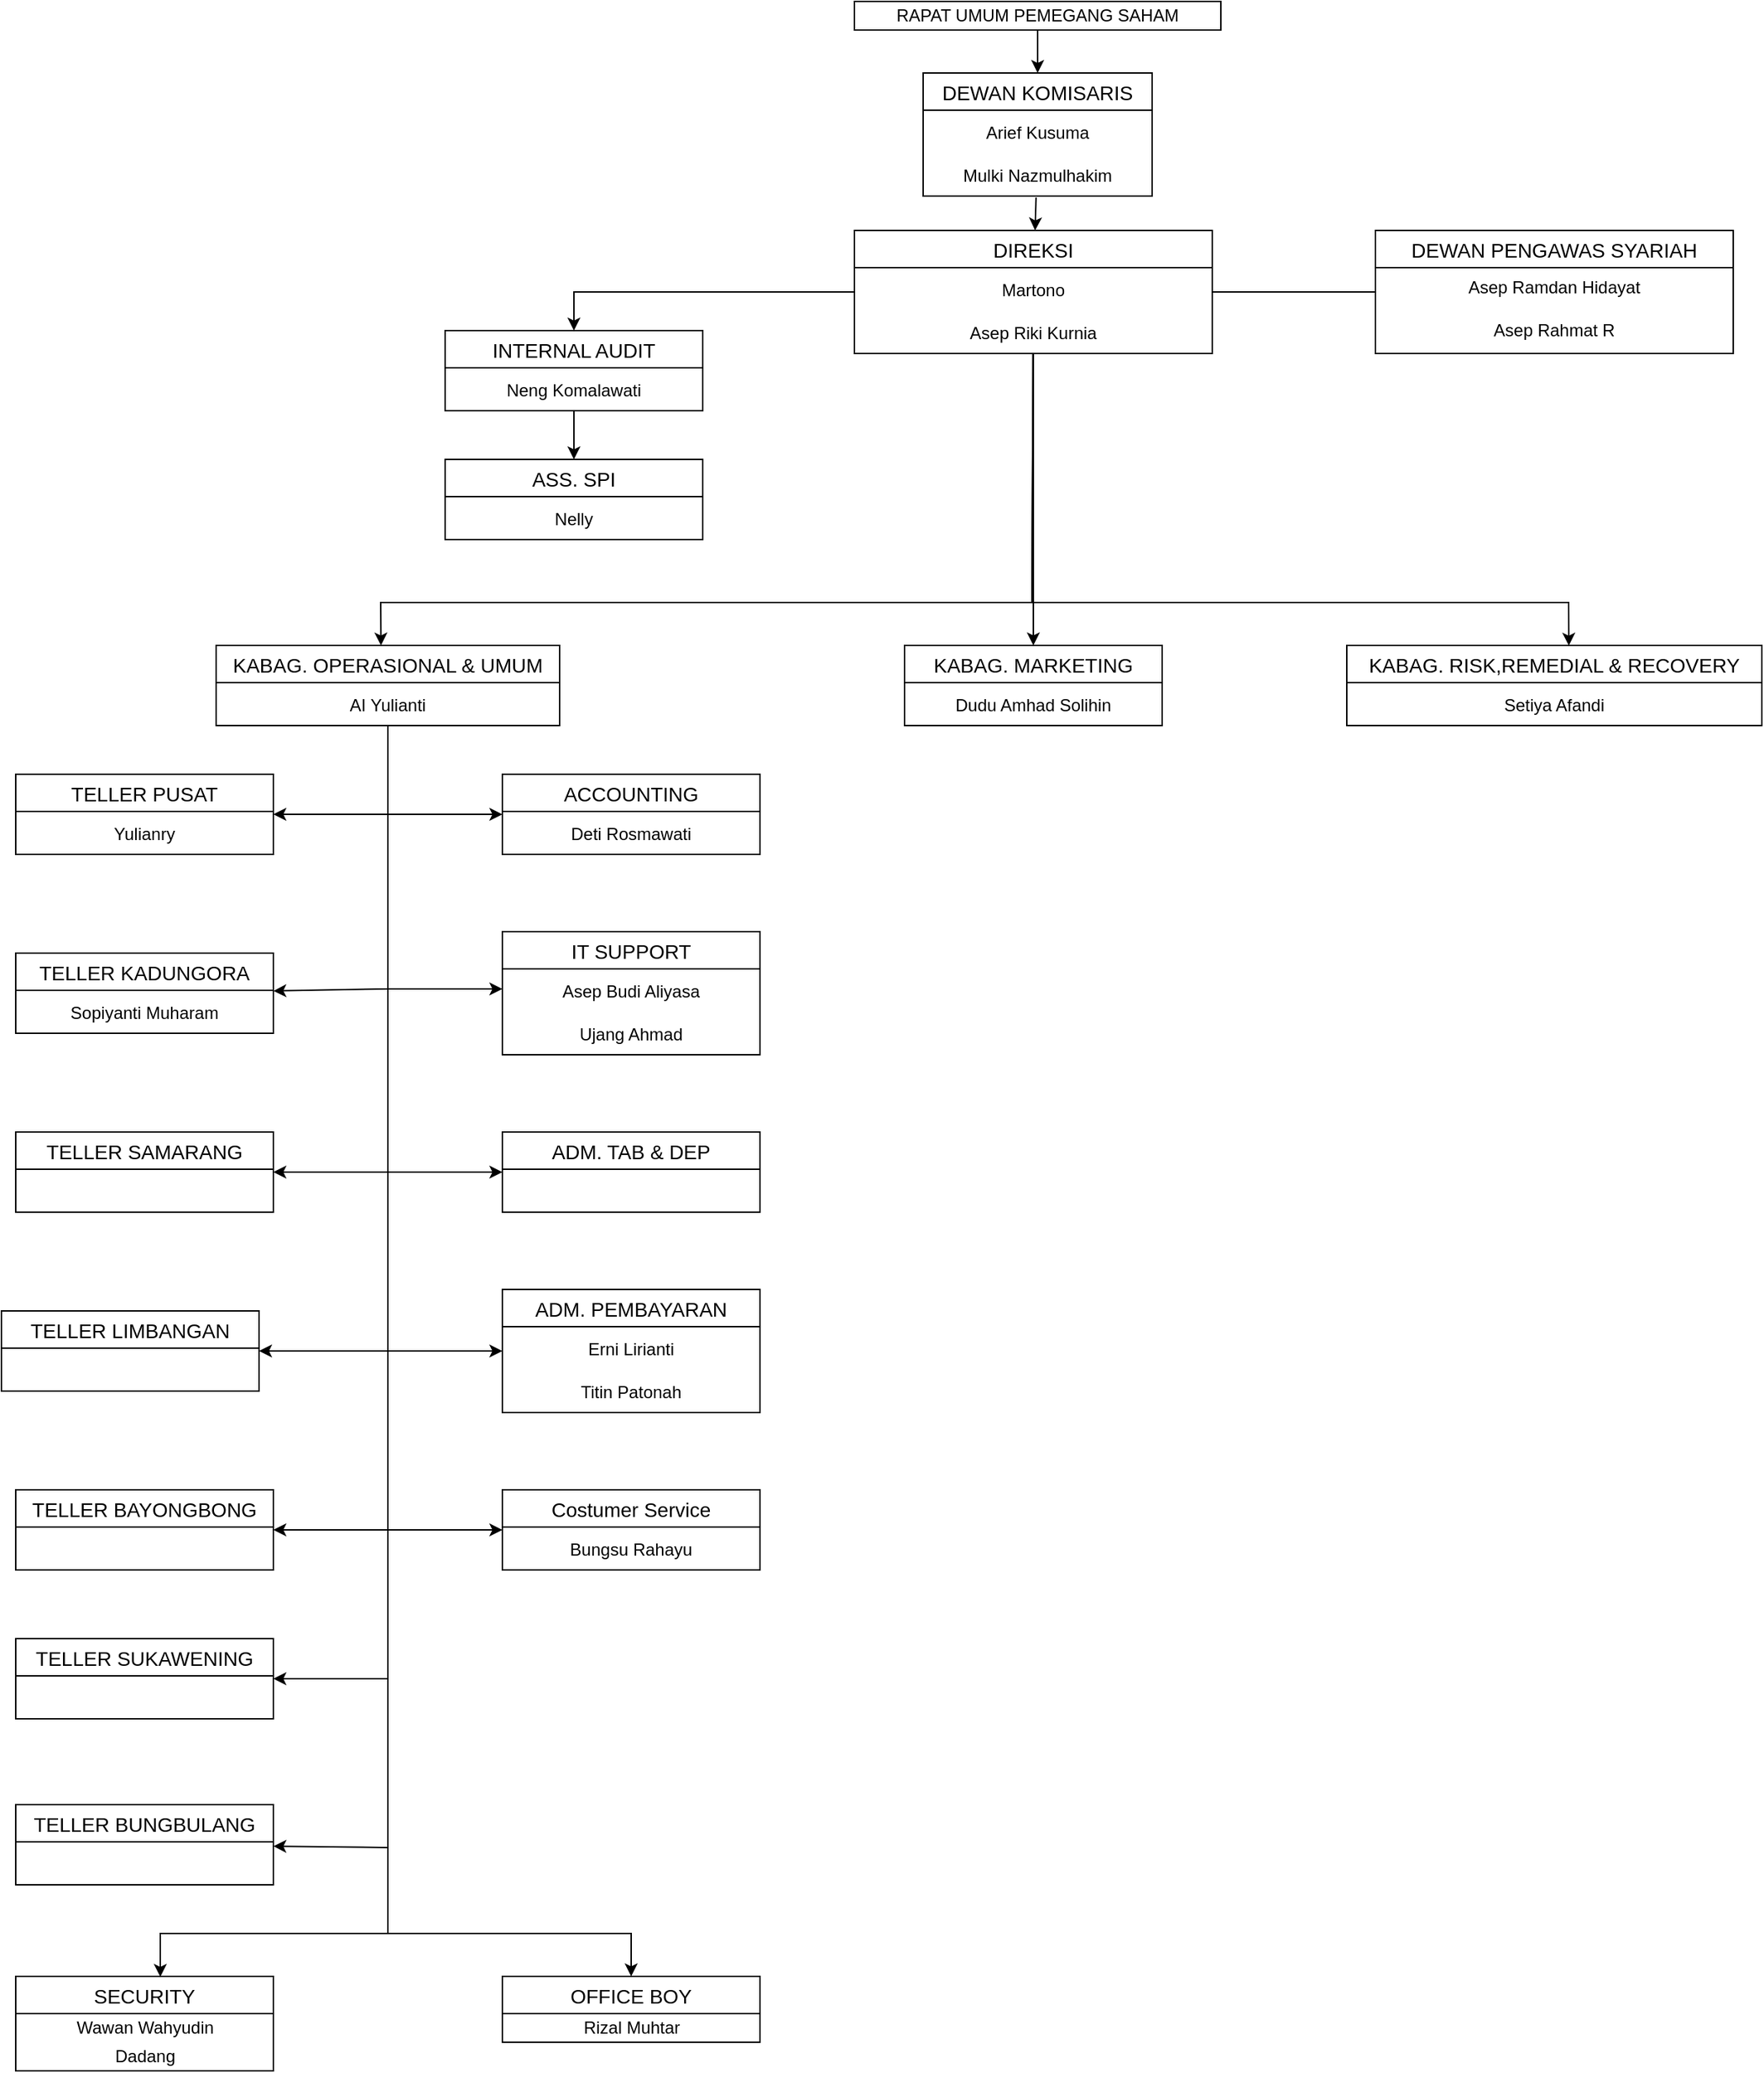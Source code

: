 <mxfile version="17.1.3" type="github">
  <diagram id="cocJwBEHDM5wQCd_76wQ" name="Page-1">
    <mxGraphModel dx="2034" dy="684" grid="1" gridSize="10" guides="1" tooltips="1" connect="1" arrows="1" fold="1" page="1" pageScale="1" pageWidth="827" pageHeight="1169" math="0" shadow="0">
      <root>
        <mxCell id="0" />
        <mxCell id="1" parent="0" />
        <mxCell id="NywyZPnDjiL4eZLud0NG-14" value="RAPAT UMUM PEMEGANG SAHAM" style="whiteSpace=wrap;html=1;align=center;" parent="1" vertex="1">
          <mxGeometry x="286" y="30" width="256" height="20" as="geometry" />
        </mxCell>
        <mxCell id="NywyZPnDjiL4eZLud0NG-15" value="DEWAN KOMISARIS" style="swimlane;fontStyle=0;childLayout=stackLayout;horizontal=1;startSize=26;horizontalStack=0;resizeParent=1;resizeParentMax=0;resizeLast=0;collapsible=1;marginBottom=0;align=center;fontSize=14;" parent="1" vertex="1">
          <mxGeometry x="334" y="80" width="160" height="86" as="geometry" />
        </mxCell>
        <mxCell id="NywyZPnDjiL4eZLud0NG-16" value="Arief Kusuma" style="text;strokeColor=none;fillColor=none;spacingLeft=4;spacingRight=4;overflow=hidden;rotatable=0;points=[[0,0.5],[1,0.5]];portConstraint=eastwest;fontSize=12;align=center;verticalAlign=middle;" parent="NywyZPnDjiL4eZLud0NG-15" vertex="1">
          <mxGeometry y="26" width="160" height="30" as="geometry" />
        </mxCell>
        <mxCell id="NywyZPnDjiL4eZLud0NG-17" value="Mulki Nazmulhakim" style="text;strokeColor=none;fillColor=none;spacingLeft=4;spacingRight=4;overflow=hidden;rotatable=0;points=[[0,0.5],[1,0.5]];portConstraint=eastwest;fontSize=12;align=center;verticalAlign=middle;" parent="NywyZPnDjiL4eZLud0NG-15" vertex="1">
          <mxGeometry y="56" width="160" height="30" as="geometry" />
        </mxCell>
        <mxCell id="NywyZPnDjiL4eZLud0NG-19" value="" style="endArrow=classic;html=1;rounded=0;exitX=0.5;exitY=1;exitDx=0;exitDy=0;" parent="1" source="NywyZPnDjiL4eZLud0NG-14" target="NywyZPnDjiL4eZLud0NG-15" edge="1">
          <mxGeometry width="50" height="50" relative="1" as="geometry">
            <mxPoint x="360" y="170" as="sourcePoint" />
            <mxPoint x="410" y="120" as="targetPoint" />
          </mxGeometry>
        </mxCell>
        <mxCell id="NywyZPnDjiL4eZLud0NG-20" value="DIREKSI" style="swimlane;fontStyle=0;childLayout=stackLayout;horizontal=1;startSize=26;horizontalStack=0;resizeParent=1;resizeParentMax=0;resizeLast=0;collapsible=1;marginBottom=0;align=center;fontSize=14;arcSize=15;" parent="1" vertex="1">
          <mxGeometry x="286" y="190" width="250" height="86" as="geometry" />
        </mxCell>
        <mxCell id="NywyZPnDjiL4eZLud0NG-21" value="Martono" style="text;strokeColor=none;fillColor=none;spacingLeft=4;spacingRight=4;overflow=hidden;rotatable=0;points=[[0,0.5],[1,0.5]];portConstraint=eastwest;fontSize=12;align=center;verticalAlign=middle;" parent="NywyZPnDjiL4eZLud0NG-20" vertex="1">
          <mxGeometry y="26" width="250" height="30" as="geometry" />
        </mxCell>
        <mxCell id="NywyZPnDjiL4eZLud0NG-22" value="Asep Riki Kurnia" style="text;strokeColor=none;fillColor=none;spacingLeft=4;spacingRight=4;overflow=hidden;rotatable=0;points=[[0,0.5],[1,0.5]];portConstraint=eastwest;fontSize=12;align=center;verticalAlign=middle;" parent="NywyZPnDjiL4eZLud0NG-20" vertex="1">
          <mxGeometry y="56" width="250" height="30" as="geometry" />
        </mxCell>
        <mxCell id="NywyZPnDjiL4eZLud0NG-24" value="" style="endArrow=classic;html=1;rounded=0;exitX=0.493;exitY=1.034;exitDx=0;exitDy=0;exitPerimeter=0;" parent="1" source="NywyZPnDjiL4eZLud0NG-17" target="NywyZPnDjiL4eZLud0NG-20" edge="1">
          <mxGeometry width="50" height="50" relative="1" as="geometry">
            <mxPoint x="360" y="170" as="sourcePoint" />
            <mxPoint x="410" y="120" as="targetPoint" />
          </mxGeometry>
        </mxCell>
        <mxCell id="NywyZPnDjiL4eZLud0NG-25" value="DEWAN PENGAWAS SYARIAH" style="swimlane;fontStyle=0;childLayout=stackLayout;horizontal=1;startSize=26;horizontalStack=0;resizeParent=1;resizeParentMax=0;resizeLast=0;collapsible=1;marginBottom=0;align=center;fontSize=14;" parent="1" vertex="1">
          <mxGeometry x="650" y="190" width="250" height="86" as="geometry" />
        </mxCell>
        <mxCell id="NywyZPnDjiL4eZLud0NG-26" value="Asep Ramdan Hidayat" style="text;strokeColor=none;fillColor=none;spacingLeft=4;spacingRight=4;overflow=hidden;rotatable=0;points=[[0,0.5],[1,0.5]];portConstraint=eastwest;fontSize=12;align=center;" parent="NywyZPnDjiL4eZLud0NG-25" vertex="1">
          <mxGeometry y="26" width="250" height="30" as="geometry" />
        </mxCell>
        <mxCell id="NywyZPnDjiL4eZLud0NG-27" value="Asep Rahmat R" style="text;strokeColor=none;fillColor=none;spacingLeft=4;spacingRight=4;overflow=hidden;rotatable=0;points=[[0,0.5],[1,0.5]];portConstraint=eastwest;fontSize=12;align=center;" parent="NywyZPnDjiL4eZLud0NG-25" vertex="1">
          <mxGeometry y="56" width="250" height="30" as="geometry" />
        </mxCell>
        <mxCell id="oIeX0crVhoR9TziHbWky-2" value="" style="endArrow=none;html=1;rounded=0;startSize=26;" edge="1" parent="1" source="NywyZPnDjiL4eZLud0NG-20" target="NywyZPnDjiL4eZLud0NG-25">
          <mxGeometry width="50" height="50" relative="1" as="geometry">
            <mxPoint x="410" y="270" as="sourcePoint" />
            <mxPoint x="460" y="220" as="targetPoint" />
          </mxGeometry>
        </mxCell>
        <mxCell id="oIeX0crVhoR9TziHbWky-3" value="INTERNAL AUDIT" style="swimlane;fontStyle=0;childLayout=stackLayout;horizontal=1;startSize=26;horizontalStack=0;resizeParent=1;resizeParentMax=0;resizeLast=0;collapsible=1;marginBottom=0;align=center;fontSize=14;arcSize=15;" vertex="1" parent="1">
          <mxGeometry y="260" width="180" height="56" as="geometry" />
        </mxCell>
        <mxCell id="oIeX0crVhoR9TziHbWky-4" value="Neng Komalawati" style="text;strokeColor=none;fillColor=none;spacingLeft=4;spacingRight=4;overflow=hidden;rotatable=0;points=[[0,0.5],[1,0.5]];portConstraint=eastwest;fontSize=12;align=center;verticalAlign=middle;" vertex="1" parent="oIeX0crVhoR9TziHbWky-3">
          <mxGeometry y="26" width="180" height="30" as="geometry" />
        </mxCell>
        <mxCell id="oIeX0crVhoR9TziHbWky-12" value="" style="endArrow=classic;html=1;rounded=0;startSize=26;entryX=0.5;entryY=0;entryDx=0;entryDy=0;" edge="1" parent="1" source="NywyZPnDjiL4eZLud0NG-20" target="oIeX0crVhoR9TziHbWky-3">
          <mxGeometry width="50" height="50" relative="1" as="geometry">
            <mxPoint x="50" y="260" as="sourcePoint" />
            <mxPoint x="100" y="210" as="targetPoint" />
            <Array as="points">
              <mxPoint x="90" y="233" />
            </Array>
          </mxGeometry>
        </mxCell>
        <mxCell id="oIeX0crVhoR9TziHbWky-17" value="ASS. SPI" style="swimlane;fontStyle=0;childLayout=stackLayout;horizontal=1;startSize=26;horizontalStack=0;resizeParent=1;resizeParentMax=0;resizeLast=0;collapsible=1;marginBottom=0;align=center;fontSize=14;arcSize=15;" vertex="1" parent="1">
          <mxGeometry y="350" width="180" height="56" as="geometry" />
        </mxCell>
        <mxCell id="oIeX0crVhoR9TziHbWky-18" value="Nelly" style="text;strokeColor=none;fillColor=none;spacingLeft=4;spacingRight=4;overflow=hidden;rotatable=0;points=[[0,0.5],[1,0.5]];portConstraint=eastwest;fontSize=12;align=center;verticalAlign=middle;" vertex="1" parent="oIeX0crVhoR9TziHbWky-17">
          <mxGeometry y="26" width="180" height="30" as="geometry" />
        </mxCell>
        <mxCell id="oIeX0crVhoR9TziHbWky-19" value="" style="endArrow=classic;html=1;rounded=0;startSize=26;" edge="1" parent="1" source="oIeX0crVhoR9TziHbWky-3" target="oIeX0crVhoR9TziHbWky-17">
          <mxGeometry width="50" height="50" relative="1" as="geometry">
            <mxPoint x="120" y="270" as="sourcePoint" />
            <mxPoint x="170" y="220" as="targetPoint" />
          </mxGeometry>
        </mxCell>
        <mxCell id="oIeX0crVhoR9TziHbWky-20" value="KABAG. OPERASIONAL &amp; UMUM" style="swimlane;fontStyle=0;childLayout=stackLayout;horizontal=1;startSize=26;horizontalStack=0;resizeParent=1;resizeParentMax=0;resizeLast=0;collapsible=1;marginBottom=0;align=center;fontSize=14;arcSize=15;" vertex="1" parent="1">
          <mxGeometry x="-160" y="480" width="240" height="56" as="geometry" />
        </mxCell>
        <mxCell id="oIeX0crVhoR9TziHbWky-21" value="AI Yulianti" style="text;strokeColor=none;fillColor=none;spacingLeft=4;spacingRight=4;overflow=hidden;rotatable=0;points=[[0,0.5],[1,0.5]];portConstraint=eastwest;fontSize=12;align=center;verticalAlign=middle;" vertex="1" parent="oIeX0crVhoR9TziHbWky-20">
          <mxGeometry y="26" width="240" height="30" as="geometry" />
        </mxCell>
        <mxCell id="oIeX0crVhoR9TziHbWky-23" value="KABAG. MARKETING" style="swimlane;fontStyle=0;childLayout=stackLayout;horizontal=1;startSize=26;horizontalStack=0;resizeParent=1;resizeParentMax=0;resizeLast=0;collapsible=1;marginBottom=0;align=center;fontSize=14;arcSize=15;" vertex="1" parent="1">
          <mxGeometry x="321" y="480" width="180" height="56" as="geometry" />
        </mxCell>
        <mxCell id="oIeX0crVhoR9TziHbWky-24" value="Dudu Amhad Solihin" style="text;strokeColor=none;fillColor=none;spacingLeft=4;spacingRight=4;overflow=hidden;rotatable=0;points=[[0,0.5],[1,0.5]];portConstraint=eastwest;fontSize=12;align=center;verticalAlign=middle;" vertex="1" parent="oIeX0crVhoR9TziHbWky-23">
          <mxGeometry y="26" width="180" height="30" as="geometry" />
        </mxCell>
        <mxCell id="oIeX0crVhoR9TziHbWky-25" value="KABAG. RISK,REMEDIAL &amp; RECOVERY" style="swimlane;fontStyle=0;childLayout=stackLayout;horizontal=1;startSize=26;horizontalStack=0;resizeParent=1;resizeParentMax=0;resizeLast=0;collapsible=1;marginBottom=0;align=center;fontSize=14;arcSize=15;" vertex="1" parent="1">
          <mxGeometry x="630" y="480" width="290" height="56" as="geometry" />
        </mxCell>
        <mxCell id="oIeX0crVhoR9TziHbWky-26" value="Setiya Afandi" style="text;strokeColor=none;fillColor=none;spacingLeft=4;spacingRight=4;overflow=hidden;rotatable=0;points=[[0,0.5],[1,0.5]];portConstraint=eastwest;fontSize=12;align=center;verticalAlign=middle;" vertex="1" parent="oIeX0crVhoR9TziHbWky-25">
          <mxGeometry y="26" width="290" height="30" as="geometry" />
        </mxCell>
        <mxCell id="oIeX0crVhoR9TziHbWky-28" value="" style="endArrow=classic;html=1;rounded=0;startSize=26;entryX=0.5;entryY=0;entryDx=0;entryDy=0;" edge="1" parent="1" source="NywyZPnDjiL4eZLud0NG-20" target="oIeX0crVhoR9TziHbWky-23">
          <mxGeometry width="50" height="50" relative="1" as="geometry">
            <mxPoint x="560" y="440" as="sourcePoint" />
            <mxPoint x="610" y="390" as="targetPoint" />
          </mxGeometry>
        </mxCell>
        <mxCell id="oIeX0crVhoR9TziHbWky-29" value="" style="endArrow=classic;html=1;rounded=0;startSize=26;entryX=0.48;entryY=0.001;entryDx=0;entryDy=0;entryPerimeter=0;" edge="1" parent="1" source="NywyZPnDjiL4eZLud0NG-20" target="oIeX0crVhoR9TziHbWky-20">
          <mxGeometry width="50" height="50" relative="1" as="geometry">
            <mxPoint x="200" y="450" as="sourcePoint" />
            <mxPoint x="250" y="400" as="targetPoint" />
            <Array as="points">
              <mxPoint x="410" y="450" />
              <mxPoint x="-45" y="450" />
            </Array>
          </mxGeometry>
        </mxCell>
        <mxCell id="oIeX0crVhoR9TziHbWky-30" value="" style="endArrow=classic;html=1;rounded=0;startSize=26;entryX=0.535;entryY=0.003;entryDx=0;entryDy=0;entryPerimeter=0;" edge="1" parent="1" source="NywyZPnDjiL4eZLud0NG-20" target="oIeX0crVhoR9TziHbWky-25">
          <mxGeometry width="50" height="50" relative="1" as="geometry">
            <mxPoint x="440" y="450" as="sourcePoint" />
            <mxPoint x="490" y="400" as="targetPoint" />
            <Array as="points">
              <mxPoint x="410" y="450" />
              <mxPoint x="785" y="450" />
            </Array>
          </mxGeometry>
        </mxCell>
        <mxCell id="oIeX0crVhoR9TziHbWky-31" value="ACCOUNTING" style="swimlane;fontStyle=0;childLayout=stackLayout;horizontal=1;startSize=26;horizontalStack=0;resizeParent=1;resizeParentMax=0;resizeLast=0;collapsible=1;marginBottom=0;align=center;fontSize=14;arcSize=15;" vertex="1" parent="1">
          <mxGeometry x="40" y="570" width="180" height="56" as="geometry" />
        </mxCell>
        <mxCell id="oIeX0crVhoR9TziHbWky-32" value="Deti Rosmawati" style="text;strokeColor=none;fillColor=none;spacingLeft=4;spacingRight=4;overflow=hidden;rotatable=0;points=[[0,0.5],[1,0.5]];portConstraint=eastwest;fontSize=12;align=center;verticalAlign=middle;" vertex="1" parent="oIeX0crVhoR9TziHbWky-31">
          <mxGeometry y="26" width="180" height="30" as="geometry" />
        </mxCell>
        <mxCell id="oIeX0crVhoR9TziHbWky-33" value="IT SUPPORT" style="swimlane;fontStyle=0;childLayout=stackLayout;horizontal=1;startSize=26;horizontalStack=0;resizeParent=1;resizeParentMax=0;resizeLast=0;collapsible=1;marginBottom=0;align=center;fontSize=14;arcSize=15;" vertex="1" parent="1">
          <mxGeometry x="40" y="680" width="180" height="86" as="geometry" />
        </mxCell>
        <mxCell id="oIeX0crVhoR9TziHbWky-35" value="Asep Budi Aliyasa" style="text;strokeColor=none;fillColor=none;spacingLeft=4;spacingRight=4;overflow=hidden;rotatable=0;points=[[0,0.5],[1,0.5]];portConstraint=eastwest;fontSize=12;align=center;verticalAlign=middle;" vertex="1" parent="oIeX0crVhoR9TziHbWky-33">
          <mxGeometry y="26" width="180" height="30" as="geometry" />
        </mxCell>
        <mxCell id="oIeX0crVhoR9TziHbWky-34" value="Ujang Ahmad" style="text;strokeColor=none;fillColor=none;spacingLeft=4;spacingRight=4;overflow=hidden;rotatable=0;points=[[0,0.5],[1,0.5]];portConstraint=eastwest;fontSize=12;align=center;verticalAlign=middle;" vertex="1" parent="oIeX0crVhoR9TziHbWky-33">
          <mxGeometry y="56" width="180" height="30" as="geometry" />
        </mxCell>
        <mxCell id="oIeX0crVhoR9TziHbWky-36" value="ADM. TAB &amp; DEP" style="swimlane;fontStyle=0;childLayout=stackLayout;horizontal=1;startSize=26;horizontalStack=0;resizeParent=1;resizeParentMax=0;resizeLast=0;collapsible=1;marginBottom=0;align=center;fontSize=14;arcSize=15;" vertex="1" parent="1">
          <mxGeometry x="40" y="820" width="180" height="56" as="geometry" />
        </mxCell>
        <mxCell id="oIeX0crVhoR9TziHbWky-41" value="ADM. PEMBAYARAN" style="swimlane;fontStyle=0;childLayout=stackLayout;horizontal=1;startSize=26;horizontalStack=0;resizeParent=1;resizeParentMax=0;resizeLast=0;collapsible=1;marginBottom=0;align=center;fontSize=14;arcSize=15;" vertex="1" parent="1">
          <mxGeometry x="40" y="930" width="180" height="86" as="geometry" />
        </mxCell>
        <mxCell id="oIeX0crVhoR9TziHbWky-44" value="Erni Lirianti" style="text;strokeColor=none;fillColor=none;spacingLeft=4;spacingRight=4;overflow=hidden;rotatable=0;points=[[0,0.5],[1,0.5]];portConstraint=eastwest;fontSize=12;startSize=26;align=center;verticalAlign=middle;" vertex="1" parent="oIeX0crVhoR9TziHbWky-41">
          <mxGeometry y="26" width="180" height="30" as="geometry" />
        </mxCell>
        <mxCell id="oIeX0crVhoR9TziHbWky-45" value="Titin Patonah" style="text;strokeColor=none;fillColor=none;spacingLeft=4;spacingRight=4;overflow=hidden;rotatable=0;points=[[0,0.5],[1,0.5]];portConstraint=eastwest;fontSize=12;startSize=26;align=center;verticalAlign=middle;" vertex="1" parent="oIeX0crVhoR9TziHbWky-41">
          <mxGeometry y="56" width="180" height="30" as="geometry" />
        </mxCell>
        <mxCell id="oIeX0crVhoR9TziHbWky-46" value="Costumer Service" style="swimlane;fontStyle=0;childLayout=stackLayout;horizontal=1;startSize=26;horizontalStack=0;resizeParent=1;resizeParentMax=0;resizeLast=0;collapsible=1;marginBottom=0;align=center;fontSize=14;arcSize=15;" vertex="1" parent="1">
          <mxGeometry x="40" y="1070" width="180" height="56" as="geometry" />
        </mxCell>
        <mxCell id="oIeX0crVhoR9TziHbWky-47" value="Bungsu Rahayu" style="text;strokeColor=none;fillColor=none;spacingLeft=4;spacingRight=4;overflow=hidden;rotatable=0;points=[[0,0.5],[1,0.5]];portConstraint=eastwest;fontSize=12;align=center;verticalAlign=middle;" vertex="1" parent="oIeX0crVhoR9TziHbWky-46">
          <mxGeometry y="26" width="180" height="30" as="geometry" />
        </mxCell>
        <mxCell id="oIeX0crVhoR9TziHbWky-50" value="TELLER PUSAT" style="swimlane;fontStyle=0;childLayout=stackLayout;horizontal=1;startSize=26;horizontalStack=0;resizeParent=1;resizeParentMax=0;resizeLast=0;collapsible=1;marginBottom=0;align=center;fontSize=14;arcSize=15;" vertex="1" parent="1">
          <mxGeometry x="-300" y="570" width="180" height="56" as="geometry" />
        </mxCell>
        <mxCell id="oIeX0crVhoR9TziHbWky-51" value="Yulianry" style="text;strokeColor=none;fillColor=none;spacingLeft=4;spacingRight=4;overflow=hidden;rotatable=0;points=[[0,0.5],[1,0.5]];portConstraint=eastwest;fontSize=12;align=center;verticalAlign=middle;" vertex="1" parent="oIeX0crVhoR9TziHbWky-50">
          <mxGeometry y="26" width="180" height="30" as="geometry" />
        </mxCell>
        <mxCell id="oIeX0crVhoR9TziHbWky-52" value="TELLER KADUNGORA" style="swimlane;fontStyle=0;childLayout=stackLayout;horizontal=1;startSize=26;horizontalStack=0;resizeParent=1;resizeParentMax=0;resizeLast=0;collapsible=1;marginBottom=0;align=center;fontSize=14;arcSize=15;" vertex="1" parent="1">
          <mxGeometry x="-300" y="695" width="180" height="56" as="geometry" />
        </mxCell>
        <mxCell id="oIeX0crVhoR9TziHbWky-53" value="Sopiyanti Muharam" style="text;strokeColor=none;fillColor=none;spacingLeft=4;spacingRight=4;overflow=hidden;rotatable=0;points=[[0,0.5],[1,0.5]];portConstraint=eastwest;fontSize=12;align=center;verticalAlign=middle;" vertex="1" parent="oIeX0crVhoR9TziHbWky-52">
          <mxGeometry y="26" width="180" height="30" as="geometry" />
        </mxCell>
        <mxCell id="oIeX0crVhoR9TziHbWky-54" value="TELLER SAMARANG" style="swimlane;fontStyle=0;childLayout=stackLayout;horizontal=1;startSize=26;horizontalStack=0;resizeParent=1;resizeParentMax=0;resizeLast=0;collapsible=1;marginBottom=0;align=center;fontSize=14;arcSize=15;" vertex="1" parent="1">
          <mxGeometry x="-300" y="820" width="180" height="56" as="geometry" />
        </mxCell>
        <mxCell id="oIeX0crVhoR9TziHbWky-61" value="TELLER LIMBANGAN" style="swimlane;fontStyle=0;childLayout=stackLayout;horizontal=1;startSize=26;horizontalStack=0;resizeParent=1;resizeParentMax=0;resizeLast=0;collapsible=1;marginBottom=0;align=center;fontSize=14;arcSize=15;" vertex="1" parent="1">
          <mxGeometry x="-310" y="945" width="180" height="56" as="geometry" />
        </mxCell>
        <mxCell id="oIeX0crVhoR9TziHbWky-64" value="TELLER BAYONGBONG" style="swimlane;fontStyle=0;childLayout=stackLayout;horizontal=1;startSize=26;horizontalStack=0;resizeParent=1;resizeParentMax=0;resizeLast=0;collapsible=1;marginBottom=0;align=center;fontSize=14;arcSize=15;" vertex="1" parent="1">
          <mxGeometry x="-300" y="1070" width="180" height="56" as="geometry" />
        </mxCell>
        <mxCell id="oIeX0crVhoR9TziHbWky-65" value="TELLER SUKAWENING" style="swimlane;fontStyle=0;childLayout=stackLayout;horizontal=1;startSize=26;horizontalStack=0;resizeParent=1;resizeParentMax=0;resizeLast=0;collapsible=1;marginBottom=0;align=center;fontSize=14;arcSize=15;" vertex="1" parent="1">
          <mxGeometry x="-300" y="1174" width="180" height="56" as="geometry" />
        </mxCell>
        <mxCell id="oIeX0crVhoR9TziHbWky-66" value="TELLER BUNGBULANG" style="swimlane;fontStyle=0;childLayout=stackLayout;horizontal=1;startSize=26;horizontalStack=0;resizeParent=1;resizeParentMax=0;resizeLast=0;collapsible=1;marginBottom=0;align=center;fontSize=14;arcSize=15;" vertex="1" parent="1">
          <mxGeometry x="-300" y="1290" width="180" height="56" as="geometry" />
        </mxCell>
        <mxCell id="oIeX0crVhoR9TziHbWky-67" value="SECURITY" style="swimlane;fontStyle=0;childLayout=stackLayout;horizontal=1;startSize=26;horizontalStack=0;resizeParent=1;resizeParentMax=0;resizeLast=0;collapsible=1;marginBottom=0;align=center;fontSize=14;arcSize=15;" vertex="1" parent="1">
          <mxGeometry x="-300" y="1410" width="180" height="66" as="geometry" />
        </mxCell>
        <mxCell id="oIeX0crVhoR9TziHbWky-68" value="Wawan Wahyudin" style="text;html=1;align=center;verticalAlign=middle;resizable=0;points=[];autosize=1;strokeColor=none;fillColor=none;" vertex="1" parent="oIeX0crVhoR9TziHbWky-67">
          <mxGeometry y="26" width="180" height="20" as="geometry" />
        </mxCell>
        <mxCell id="oIeX0crVhoR9TziHbWky-69" value="Dadang" style="text;html=1;align=center;verticalAlign=middle;resizable=0;points=[];autosize=1;strokeColor=none;fillColor=none;" vertex="1" parent="oIeX0crVhoR9TziHbWky-67">
          <mxGeometry y="46" width="180" height="20" as="geometry" />
        </mxCell>
        <mxCell id="oIeX0crVhoR9TziHbWky-70" value="OFFICE BOY" style="swimlane;fontStyle=0;childLayout=stackLayout;horizontal=1;startSize=26;horizontalStack=0;resizeParent=1;resizeParentMax=0;resizeLast=0;collapsible=1;marginBottom=0;align=center;fontSize=14;arcSize=15;" vertex="1" parent="1">
          <mxGeometry x="40" y="1410" width="180" height="46" as="geometry" />
        </mxCell>
        <mxCell id="oIeX0crVhoR9TziHbWky-71" value="Rizal Muhtar" style="text;html=1;align=center;verticalAlign=middle;resizable=0;points=[];autosize=1;strokeColor=none;fillColor=none;" vertex="1" parent="oIeX0crVhoR9TziHbWky-70">
          <mxGeometry y="26" width="180" height="20" as="geometry" />
        </mxCell>
        <mxCell id="oIeX0crVhoR9TziHbWky-72" value="" style="endArrow=classic;html=1;rounded=0;startSize=26;entryX=0.561;entryY=0.005;entryDx=0;entryDy=0;entryPerimeter=0;" edge="1" parent="1" source="oIeX0crVhoR9TziHbWky-20" target="oIeX0crVhoR9TziHbWky-67">
          <mxGeometry width="50" height="50" relative="1" as="geometry">
            <mxPoint x="-260" y="730" as="sourcePoint" />
            <mxPoint x="-200" y="1340" as="targetPoint" />
            <Array as="points">
              <mxPoint x="-40" y="1380" />
              <mxPoint x="-199" y="1380" />
            </Array>
          </mxGeometry>
        </mxCell>
        <mxCell id="oIeX0crVhoR9TziHbWky-73" value="" style="endArrow=classic;html=1;rounded=0;startSize=26;entryX=0.5;entryY=0;entryDx=0;entryDy=0;" edge="1" parent="1" source="oIeX0crVhoR9TziHbWky-20" target="oIeX0crVhoR9TziHbWky-70">
          <mxGeometry width="50" height="50" relative="1" as="geometry">
            <mxPoint x="-30" y="546" as="sourcePoint" />
            <mxPoint x="-190" y="1350" as="targetPoint" />
            <Array as="points">
              <mxPoint x="-40" y="1380" />
              <mxPoint x="130" y="1380" />
            </Array>
          </mxGeometry>
        </mxCell>
        <mxCell id="oIeX0crVhoR9TziHbWky-74" value="" style="endArrow=classic;html=1;rounded=0;startSize=26;" edge="1" parent="1" source="oIeX0crVhoR9TziHbWky-20" target="oIeX0crVhoR9TziHbWky-31">
          <mxGeometry width="50" height="50" relative="1" as="geometry">
            <mxPoint x="30" y="640" as="sourcePoint" />
            <mxPoint x="80" y="590" as="targetPoint" />
            <Array as="points">
              <mxPoint x="-40" y="598" />
            </Array>
          </mxGeometry>
        </mxCell>
        <mxCell id="oIeX0crVhoR9TziHbWky-75" value="" style="endArrow=classic;html=1;rounded=0;startSize=26;" edge="1" parent="1" source="oIeX0crVhoR9TziHbWky-20">
          <mxGeometry width="50" height="50" relative="1" as="geometry">
            <mxPoint x="30" y="640" as="sourcePoint" />
            <mxPoint x="40" y="720" as="targetPoint" />
            <Array as="points">
              <mxPoint x="-40" y="720" />
            </Array>
          </mxGeometry>
        </mxCell>
        <mxCell id="oIeX0crVhoR9TziHbWky-76" value="" style="endArrow=classic;html=1;rounded=0;startSize=26;" edge="1" parent="1" source="oIeX0crVhoR9TziHbWky-20" target="oIeX0crVhoR9TziHbWky-36">
          <mxGeometry width="50" height="50" relative="1" as="geometry">
            <mxPoint x="30" y="640" as="sourcePoint" />
            <mxPoint x="80" y="590" as="targetPoint" />
            <Array as="points">
              <mxPoint x="-40" y="848" />
            </Array>
          </mxGeometry>
        </mxCell>
        <mxCell id="oIeX0crVhoR9TziHbWky-77" value="" style="endArrow=classic;html=1;rounded=0;startSize=26;" edge="1" parent="1" source="oIeX0crVhoR9TziHbWky-20" target="oIeX0crVhoR9TziHbWky-41">
          <mxGeometry width="50" height="50" relative="1" as="geometry">
            <mxPoint x="30" y="640" as="sourcePoint" />
            <mxPoint x="80" y="590" as="targetPoint" />
            <Array as="points">
              <mxPoint x="-40" y="973" />
            </Array>
          </mxGeometry>
        </mxCell>
        <mxCell id="oIeX0crVhoR9TziHbWky-78" value="" style="endArrow=classic;html=1;rounded=0;startSize=26;" edge="1" parent="1" source="oIeX0crVhoR9TziHbWky-20" target="oIeX0crVhoR9TziHbWky-46">
          <mxGeometry width="50" height="50" relative="1" as="geometry">
            <mxPoint x="30" y="640" as="sourcePoint" />
            <mxPoint x="80" y="590" as="targetPoint" />
            <Array as="points">
              <mxPoint x="-40" y="1098" />
            </Array>
          </mxGeometry>
        </mxCell>
        <mxCell id="oIeX0crVhoR9TziHbWky-79" value="" style="endArrow=classic;html=1;rounded=0;startSize=26;" edge="1" parent="1" source="oIeX0crVhoR9TziHbWky-20" target="oIeX0crVhoR9TziHbWky-50">
          <mxGeometry width="50" height="50" relative="1" as="geometry">
            <mxPoint x="30" y="640" as="sourcePoint" />
            <mxPoint x="80" y="590" as="targetPoint" />
            <Array as="points">
              <mxPoint x="-40" y="598" />
            </Array>
          </mxGeometry>
        </mxCell>
        <mxCell id="oIeX0crVhoR9TziHbWky-80" value="" style="endArrow=classic;html=1;rounded=0;startSize=26;" edge="1" parent="1" source="oIeX0crVhoR9TziHbWky-20" target="oIeX0crVhoR9TziHbWky-66">
          <mxGeometry width="50" height="50" relative="1" as="geometry">
            <mxPoint x="30" y="640" as="sourcePoint" />
            <mxPoint x="80" y="590" as="targetPoint" />
            <Array as="points">
              <mxPoint x="-40" y="1320" />
            </Array>
          </mxGeometry>
        </mxCell>
        <mxCell id="oIeX0crVhoR9TziHbWky-81" value="" style="endArrow=classic;html=1;rounded=0;startSize=26;" edge="1" parent="1" source="oIeX0crVhoR9TziHbWky-20" target="oIeX0crVhoR9TziHbWky-65">
          <mxGeometry width="50" height="50" relative="1" as="geometry">
            <mxPoint x="30" y="1040" as="sourcePoint" />
            <mxPoint x="80" y="990" as="targetPoint" />
            <Array as="points">
              <mxPoint x="-40" y="1202" />
            </Array>
          </mxGeometry>
        </mxCell>
        <mxCell id="oIeX0crVhoR9TziHbWky-82" value="" style="endArrow=classic;html=1;rounded=0;startSize=26;" edge="1" parent="1" source="oIeX0crVhoR9TziHbWky-20" target="oIeX0crVhoR9TziHbWky-64">
          <mxGeometry width="50" height="50" relative="1" as="geometry">
            <mxPoint x="30" y="1040" as="sourcePoint" />
            <mxPoint x="80" y="990" as="targetPoint" />
            <Array as="points">
              <mxPoint x="-40" y="1098" />
            </Array>
          </mxGeometry>
        </mxCell>
        <mxCell id="oIeX0crVhoR9TziHbWky-83" value="" style="endArrow=classic;html=1;rounded=0;startSize=26;" edge="1" parent="1" source="oIeX0crVhoR9TziHbWky-20" target="oIeX0crVhoR9TziHbWky-61">
          <mxGeometry width="50" height="50" relative="1" as="geometry">
            <mxPoint x="30" y="940" as="sourcePoint" />
            <mxPoint x="80" y="890" as="targetPoint" />
            <Array as="points">
              <mxPoint x="-40" y="973" />
            </Array>
          </mxGeometry>
        </mxCell>
        <mxCell id="oIeX0crVhoR9TziHbWky-84" value="" style="endArrow=classic;html=1;rounded=0;startSize=26;" edge="1" parent="1" source="oIeX0crVhoR9TziHbWky-20" target="oIeX0crVhoR9TziHbWky-54">
          <mxGeometry width="50" height="50" relative="1" as="geometry">
            <mxPoint x="30" y="840" as="sourcePoint" />
            <mxPoint x="80" y="790" as="targetPoint" />
            <Array as="points">
              <mxPoint x="-40" y="848" />
            </Array>
          </mxGeometry>
        </mxCell>
        <mxCell id="oIeX0crVhoR9TziHbWky-85" value="" style="endArrow=classic;html=1;rounded=0;startSize=26;" edge="1" parent="1" source="oIeX0crVhoR9TziHbWky-20" target="oIeX0crVhoR9TziHbWky-52">
          <mxGeometry width="50" height="50" relative="1" as="geometry">
            <mxPoint x="30" y="640" as="sourcePoint" />
            <mxPoint x="80" y="590" as="targetPoint" />
            <Array as="points">
              <mxPoint x="-40" y="720" />
            </Array>
          </mxGeometry>
        </mxCell>
      </root>
    </mxGraphModel>
  </diagram>
</mxfile>
